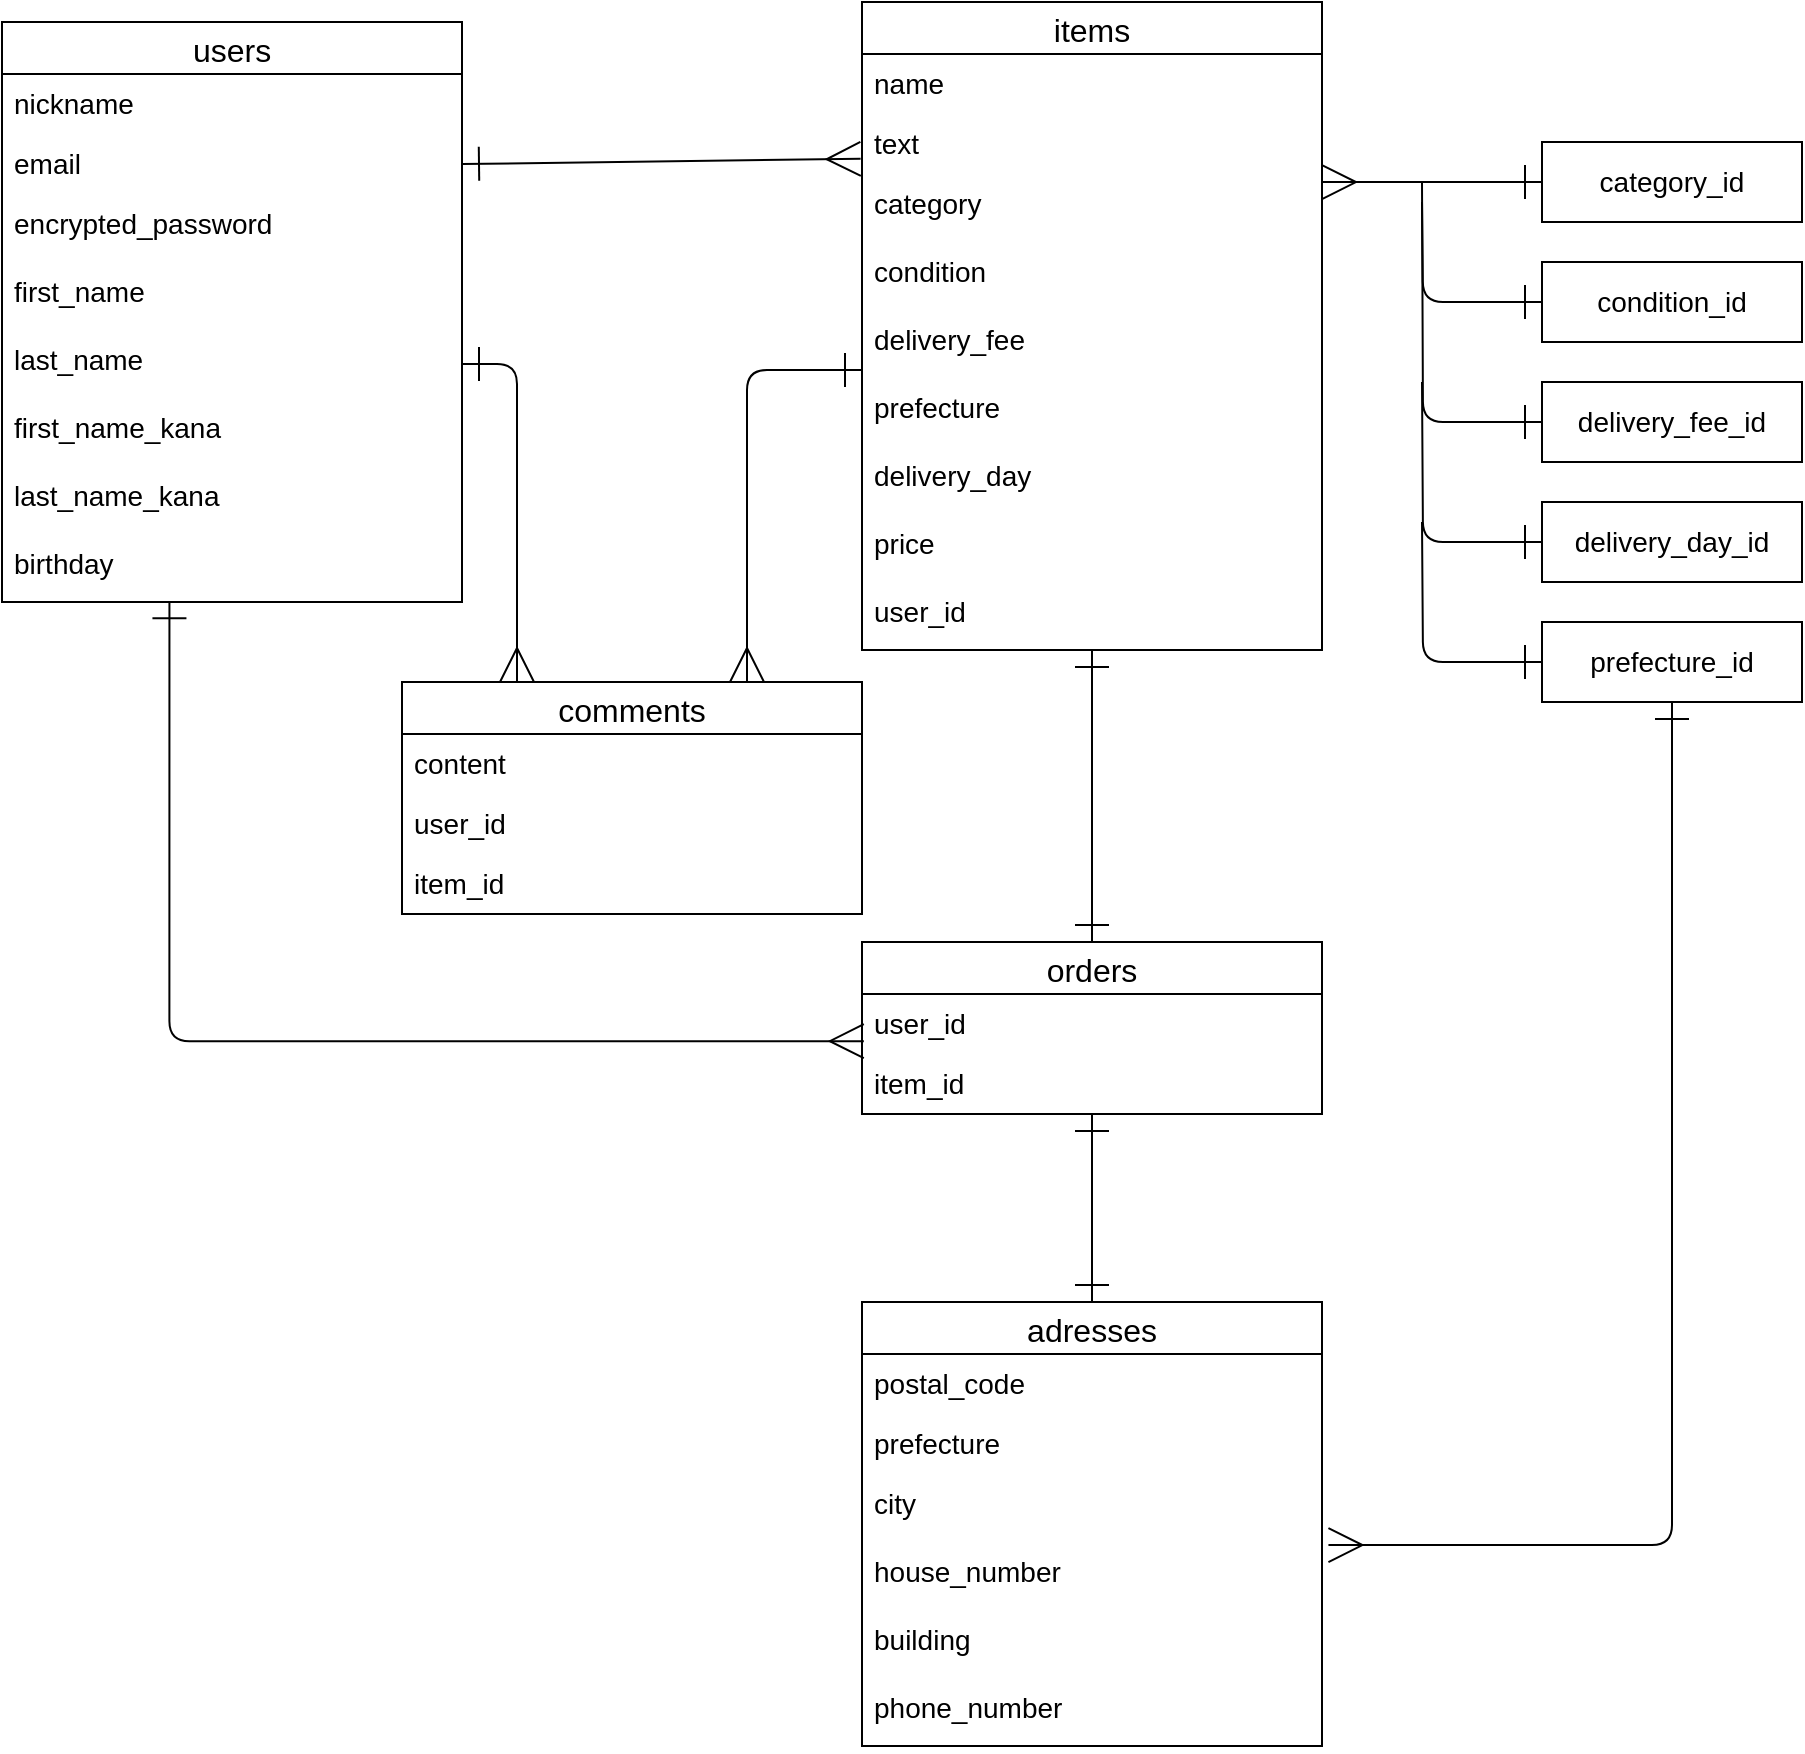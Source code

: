 <mxfile>
    <diagram id="rkTbkB--_cHZVFGT2Wks" name="ページ1">
        <mxGraphModel dx="1189" dy="936" grid="1" gridSize="10" guides="1" tooltips="1" connect="1" arrows="1" fold="1" page="1" pageScale="1" pageWidth="827" pageHeight="1169" math="0" shadow="0">
            <root>
                <mxCell id="0"/>
                <mxCell id="1" parent="0"/>
                <mxCell id="15" value="users" style="swimlane;fontStyle=0;childLayout=stackLayout;horizontal=1;startSize=26;horizontalStack=0;resizeParent=1;resizeParentMax=0;resizeLast=0;collapsible=1;marginBottom=0;align=center;fontSize=16;direction=east;" parent="1" vertex="1">
                    <mxGeometry x="30" y="90" width="230" height="290" as="geometry"/>
                </mxCell>
                <mxCell id="16" value="nickname" style="text;strokeColor=none;fillColor=none;spacingLeft=4;spacingRight=4;overflow=hidden;rotatable=0;points=[[0,0.5],[1,0.5]];portConstraint=eastwest;fontSize=14;" parent="15" vertex="1">
                    <mxGeometry y="26" width="230" height="30" as="geometry"/>
                </mxCell>
                <mxCell id="17" value="email" style="text;strokeColor=none;fillColor=none;spacingLeft=4;spacingRight=4;overflow=hidden;rotatable=0;points=[[0,0.5],[1,0.5]];portConstraint=eastwest;fontSize=14;" parent="15" vertex="1">
                    <mxGeometry y="56" width="230" height="30" as="geometry"/>
                </mxCell>
                <mxCell id="19" value="encrypted_password" style="text;strokeColor=none;fillColor=none;spacingLeft=4;spacingRight=4;overflow=hidden;rotatable=0;points=[[0,0.5],[1,0.5]];portConstraint=eastwest;fontSize=14;" parent="15" vertex="1">
                    <mxGeometry y="86" width="230" height="34" as="geometry"/>
                </mxCell>
                <mxCell id="23" value="first_name" style="text;strokeColor=none;fillColor=none;spacingLeft=4;spacingRight=4;overflow=hidden;rotatable=0;points=[[0,0.5],[1,0.5]];portConstraint=eastwest;fontSize=14;" parent="15" vertex="1">
                    <mxGeometry y="120" width="230" height="34" as="geometry"/>
                </mxCell>
                <mxCell id="22" value="last_name" style="text;strokeColor=none;fillColor=none;spacingLeft=4;spacingRight=4;overflow=hidden;rotatable=0;points=[[0,0.5],[1,0.5]];portConstraint=eastwest;fontSize=14;" parent="15" vertex="1">
                    <mxGeometry y="154" width="230" height="34" as="geometry"/>
                </mxCell>
                <mxCell id="25" value="first_name_kana" style="text;strokeColor=none;fillColor=none;spacingLeft=4;spacingRight=4;overflow=hidden;rotatable=0;points=[[0,0.5],[1,0.5]];portConstraint=eastwest;fontSize=14;" parent="15" vertex="1">
                    <mxGeometry y="188" width="230" height="34" as="geometry"/>
                </mxCell>
                <mxCell id="24" value="last_name_kana" style="text;strokeColor=none;fillColor=none;spacingLeft=4;spacingRight=4;overflow=hidden;rotatable=0;points=[[0,0.5],[1,0.5]];portConstraint=eastwest;fontSize=14;" parent="15" vertex="1">
                    <mxGeometry y="222" width="230" height="34" as="geometry"/>
                </mxCell>
                <mxCell id="26" value="birthday" style="text;strokeColor=none;fillColor=none;spacingLeft=4;spacingRight=4;overflow=hidden;rotatable=0;points=[[0,0.5],[1,0.5]];portConstraint=eastwest;fontSize=14;" vertex="1" parent="15">
                    <mxGeometry y="256" width="230" height="34" as="geometry"/>
                </mxCell>
                <mxCell id="68" style="edgeStyle=none;html=1;entryX=0.5;entryY=0;entryDx=0;entryDy=0;fontSize=14;endArrow=ERone;endFill=0;strokeColor=default;strokeWidth=1;startArrow=ERone;startFill=0;targetPerimeterSpacing=0;endSize=15;jumpSize=8;startSize=15;" edge="1" parent="1" source="48" target="59">
                    <mxGeometry relative="1" as="geometry"/>
                </mxCell>
                <mxCell id="48" value="items" style="swimlane;fontStyle=0;childLayout=stackLayout;horizontal=1;startSize=26;horizontalStack=0;resizeParent=1;resizeParentMax=0;resizeLast=0;collapsible=1;marginBottom=0;align=center;fontSize=16;direction=east;" vertex="1" parent="1">
                    <mxGeometry x="460" y="80" width="230" height="324" as="geometry"/>
                </mxCell>
                <mxCell id="49" value="name" style="text;strokeColor=none;fillColor=none;spacingLeft=4;spacingRight=4;overflow=hidden;rotatable=0;points=[[0,0.5],[1,0.5]];portConstraint=eastwest;fontSize=14;" vertex="1" parent="48">
                    <mxGeometry y="26" width="230" height="30" as="geometry"/>
                </mxCell>
                <mxCell id="50" value="text" style="text;strokeColor=none;fillColor=none;spacingLeft=4;spacingRight=4;overflow=hidden;rotatable=0;points=[[0,0.5],[1,0.5]];portConstraint=eastwest;fontSize=14;" vertex="1" parent="48">
                    <mxGeometry y="56" width="230" height="30" as="geometry"/>
                </mxCell>
                <mxCell id="51" value="category" style="text;strokeColor=none;fillColor=none;spacingLeft=4;spacingRight=4;overflow=hidden;rotatable=0;points=[[0,0.5],[1,0.5]];portConstraint=eastwest;fontSize=14;" vertex="1" parent="48">
                    <mxGeometry y="86" width="230" height="34" as="geometry"/>
                </mxCell>
                <mxCell id="52" value="condition" style="text;strokeColor=none;fillColor=none;spacingLeft=4;spacingRight=4;overflow=hidden;rotatable=0;points=[[0,0.5],[1,0.5]];portConstraint=eastwest;fontSize=14;" vertex="1" parent="48">
                    <mxGeometry y="120" width="230" height="34" as="geometry"/>
                </mxCell>
                <mxCell id="53" value="delivery_fee" style="text;strokeColor=none;fillColor=none;spacingLeft=4;spacingRight=4;overflow=hidden;rotatable=0;points=[[0,0.5],[1,0.5]];portConstraint=eastwest;fontSize=14;" vertex="1" parent="48">
                    <mxGeometry y="154" width="230" height="34" as="geometry"/>
                </mxCell>
                <mxCell id="54" value="prefecture " style="text;strokeColor=none;fillColor=none;spacingLeft=4;spacingRight=4;overflow=hidden;rotatable=0;points=[[0,0.5],[1,0.5]];portConstraint=eastwest;fontSize=14;" vertex="1" parent="48">
                    <mxGeometry y="188" width="230" height="34" as="geometry"/>
                </mxCell>
                <mxCell id="55" value="delivery_day" style="text;strokeColor=none;fillColor=none;spacingLeft=4;spacingRight=4;overflow=hidden;rotatable=0;points=[[0,0.5],[1,0.5]];portConstraint=eastwest;fontSize=14;" vertex="1" parent="48">
                    <mxGeometry y="222" width="230" height="34" as="geometry"/>
                </mxCell>
                <mxCell id="56" value="price" style="text;strokeColor=none;fillColor=none;spacingLeft=4;spacingRight=4;overflow=hidden;rotatable=0;points=[[0,0.5],[1,0.5]];portConstraint=eastwest;fontSize=14;" vertex="1" parent="48">
                    <mxGeometry y="256" width="230" height="34" as="geometry"/>
                </mxCell>
                <mxCell id="57" value="user_id" style="text;strokeColor=none;fillColor=none;spacingLeft=4;spacingRight=4;overflow=hidden;rotatable=0;points=[[0,0.5],[1,0.5]];portConstraint=eastwest;fontSize=14;" vertex="1" parent="48">
                    <mxGeometry y="290" width="230" height="34" as="geometry"/>
                </mxCell>
                <mxCell id="58" style="html=1;entryX=-0.003;entryY=0.747;entryDx=0;entryDy=0;entryPerimeter=0;fontSize=14;endArrow=ERmany;endFill=0;strokeWidth=1;strokeColor=default;startArrow=ERone;startFill=0;startSize=15;endSize=15;exitX=1;exitY=0.5;exitDx=0;exitDy=0;" edge="1" parent="1" source="17" target="50">
                    <mxGeometry relative="1" as="geometry"/>
                </mxCell>
                <mxCell id="79" style="edgeStyle=none;jumpSize=8;html=1;entryX=0.5;entryY=0;entryDx=0;entryDy=0;fontSize=14;startArrow=ERone;startFill=0;endArrow=ERone;endFill=0;startSize=15;endSize=15;targetPerimeterSpacing=0;strokeColor=default;strokeWidth=1;" edge="1" parent="1" source="59" target="69">
                    <mxGeometry relative="1" as="geometry"/>
                </mxCell>
                <mxCell id="59" value="orders" style="swimlane;fontStyle=0;childLayout=stackLayout;horizontal=1;startSize=26;horizontalStack=0;resizeParent=1;resizeParentMax=0;resizeLast=0;collapsible=1;marginBottom=0;align=center;fontSize=16;direction=east;" vertex="1" parent="1">
                    <mxGeometry x="460" y="550" width="230" height="86" as="geometry"/>
                </mxCell>
                <mxCell id="60" value="user_id" style="text;strokeColor=none;fillColor=none;spacingLeft=4;spacingRight=4;overflow=hidden;rotatable=0;points=[[0,0.5],[1,0.5]];portConstraint=eastwest;fontSize=14;" vertex="1" parent="59">
                    <mxGeometry y="26" width="230" height="30" as="geometry"/>
                </mxCell>
                <mxCell id="61" value="item_id" style="text;strokeColor=none;fillColor=none;spacingLeft=4;spacingRight=4;overflow=hidden;rotatable=0;points=[[0,0.5],[1,0.5]];portConstraint=eastwest;fontSize=14;" vertex="1" parent="59">
                    <mxGeometry y="56" width="230" height="30" as="geometry"/>
                </mxCell>
                <mxCell id="69" value="adresses" style="swimlane;fontStyle=0;childLayout=stackLayout;horizontal=1;startSize=26;horizontalStack=0;resizeParent=1;resizeParentMax=0;resizeLast=0;collapsible=1;marginBottom=0;align=center;fontSize=16;direction=east;" vertex="1" parent="1">
                    <mxGeometry x="460" y="730" width="230" height="222" as="geometry"/>
                </mxCell>
                <mxCell id="70" value="postal_code" style="text;strokeColor=none;fillColor=none;spacingLeft=4;spacingRight=4;overflow=hidden;rotatable=0;points=[[0,0.5],[1,0.5]];portConstraint=eastwest;fontSize=14;" vertex="1" parent="69">
                    <mxGeometry y="26" width="230" height="30" as="geometry"/>
                </mxCell>
                <mxCell id="71" value="prefecture" style="text;strokeColor=none;fillColor=none;spacingLeft=4;spacingRight=4;overflow=hidden;rotatable=0;points=[[0,0.5],[1,0.5]];portConstraint=eastwest;fontSize=14;" vertex="1" parent="69">
                    <mxGeometry y="56" width="230" height="30" as="geometry"/>
                </mxCell>
                <mxCell id="72" value="city" style="text;strokeColor=none;fillColor=none;spacingLeft=4;spacingRight=4;overflow=hidden;rotatable=0;points=[[0,0.5],[1,0.5]];portConstraint=eastwest;fontSize=14;" vertex="1" parent="69">
                    <mxGeometry y="86" width="230" height="34" as="geometry"/>
                </mxCell>
                <mxCell id="73" value="house_number" style="text;strokeColor=none;fillColor=none;spacingLeft=4;spacingRight=4;overflow=hidden;rotatable=0;points=[[0,0.5],[1,0.5]];portConstraint=eastwest;fontSize=14;" vertex="1" parent="69">
                    <mxGeometry y="120" width="230" height="34" as="geometry"/>
                </mxCell>
                <mxCell id="74" value="building" style="text;strokeColor=none;fillColor=none;spacingLeft=4;spacingRight=4;overflow=hidden;rotatable=0;points=[[0,0.5],[1,0.5]];portConstraint=eastwest;fontSize=14;" vertex="1" parent="69">
                    <mxGeometry y="154" width="230" height="34" as="geometry"/>
                </mxCell>
                <mxCell id="75" value="phone_number" style="text;strokeColor=none;fillColor=none;spacingLeft=4;spacingRight=4;overflow=hidden;rotatable=0;points=[[0,0.5],[1,0.5]];portConstraint=eastwest;fontSize=14;" vertex="1" parent="69">
                    <mxGeometry y="188" width="230" height="34" as="geometry"/>
                </mxCell>
                <mxCell id="80" style="edgeStyle=orthogonalEdgeStyle;jumpSize=8;html=1;entryX=0;entryY=0.5;entryDx=0;entryDy=0;fontSize=14;startArrow=ERone;startFill=0;endArrow=ERone;endFill=0;startSize=15;endSize=15;targetPerimeterSpacing=0;strokeColor=none;strokeWidth=1;" edge="1" parent="1" source="26" target="60">
                    <mxGeometry relative="1" as="geometry"/>
                </mxCell>
                <mxCell id="81" style="edgeStyle=orthogonalEdgeStyle;jumpSize=8;html=1;entryX=0.004;entryY=0.787;entryDx=0;entryDy=0;entryPerimeter=0;fontSize=14;startArrow=ERone;startFill=0;endArrow=ERmany;endFill=0;startSize=15;endSize=15;targetPerimeterSpacing=0;strokeColor=default;strokeWidth=1;exitX=0.364;exitY=0.988;exitDx=0;exitDy=0;exitPerimeter=0;" edge="1" parent="1" source="26" target="60">
                    <mxGeometry relative="1" as="geometry">
                        <mxPoint x="160" y="390" as="sourcePoint"/>
                    </mxGeometry>
                </mxCell>
                <mxCell id="82" value="comments" style="swimlane;fontStyle=0;childLayout=stackLayout;horizontal=1;startSize=26;horizontalStack=0;resizeParent=1;resizeParentMax=0;resizeLast=0;collapsible=1;marginBottom=0;align=center;fontSize=16;direction=east;" vertex="1" parent="1">
                    <mxGeometry x="230" y="420" width="230" height="116" as="geometry"/>
                </mxCell>
                <mxCell id="83" value="content" style="text;strokeColor=none;fillColor=none;spacingLeft=4;spacingRight=4;overflow=hidden;rotatable=0;points=[[0,0.5],[1,0.5]];portConstraint=eastwest;fontSize=14;" vertex="1" parent="82">
                    <mxGeometry y="26" width="230" height="30" as="geometry"/>
                </mxCell>
                <mxCell id="85" value="user_id" style="text;strokeColor=none;fillColor=none;spacingLeft=4;spacingRight=4;overflow=hidden;rotatable=0;points=[[0,0.5],[1,0.5]];portConstraint=eastwest;fontSize=14;" vertex="1" parent="82">
                    <mxGeometry y="56" width="230" height="30" as="geometry"/>
                </mxCell>
                <mxCell id="84" value="item_id" style="text;strokeColor=none;fillColor=none;spacingLeft=4;spacingRight=4;overflow=hidden;rotatable=0;points=[[0,0.5],[1,0.5]];portConstraint=eastwest;fontSize=14;" vertex="1" parent="82">
                    <mxGeometry y="86" width="230" height="30" as="geometry"/>
                </mxCell>
                <mxCell id="87" style="edgeStyle=orthogonalEdgeStyle;jumpSize=8;html=1;fontSize=14;startArrow=ERone;startFill=0;endArrow=ERmany;endFill=0;startSize=15;endSize=15;targetPerimeterSpacing=0;strokeColor=default;strokeWidth=1;entryX=0.25;entryY=0;entryDx=0;entryDy=0;" edge="1" parent="1" source="22" target="82">
                    <mxGeometry relative="1" as="geometry">
                        <mxPoint x="360" y="420" as="targetPoint"/>
                    </mxGeometry>
                </mxCell>
                <mxCell id="88" style="edgeStyle=orthogonalEdgeStyle;jumpSize=8;html=1;fontSize=14;startArrow=ERone;startFill=0;endArrow=ERmany;endFill=0;startSize=15;endSize=15;targetPerimeterSpacing=0;strokeColor=default;strokeWidth=1;entryX=0.75;entryY=0;entryDx=0;entryDy=0;" edge="1" parent="1" target="82">
                    <mxGeometry relative="1" as="geometry">
                        <mxPoint x="460" y="264" as="sourcePoint"/>
                        <mxPoint x="479" y="430" as="targetPoint"/>
                        <Array as="points">
                            <mxPoint x="403" y="264"/>
                        </Array>
                    </mxGeometry>
                </mxCell>
                <mxCell id="97" style="edgeStyle=orthogonalEdgeStyle;jumpSize=8;html=1;entryX=1;entryY=0.118;entryDx=0;entryDy=0;entryPerimeter=0;fontSize=14;startArrow=ERone;startFill=0;endArrow=ERmany;endFill=0;startSize=15;endSize=15;targetPerimeterSpacing=0;strokeColor=default;strokeWidth=1;" edge="1" parent="1" source="89" target="51">
                    <mxGeometry relative="1" as="geometry"/>
                </mxCell>
                <mxCell id="89" value="category_id" style="whiteSpace=wrap;html=1;align=center;fontSize=14;" vertex="1" parent="1">
                    <mxGeometry x="800" y="150" width="130" height="40" as="geometry"/>
                </mxCell>
                <mxCell id="102" style="edgeStyle=orthogonalEdgeStyle;jumpSize=8;html=1;fontSize=14;startArrow=ERone;startFill=0;endArrow=none;endFill=0;startSize=15;endSize=15;targetPerimeterSpacing=0;strokeColor=default;strokeWidth=1;" edge="1" parent="1" source="90">
                    <mxGeometry relative="1" as="geometry">
                        <mxPoint x="740" y="180" as="targetPoint"/>
                    </mxGeometry>
                </mxCell>
                <mxCell id="90" value="condition_id" style="whiteSpace=wrap;html=1;align=center;fontSize=14;" vertex="1" parent="1">
                    <mxGeometry x="800" y="210" width="130" height="40" as="geometry"/>
                </mxCell>
                <mxCell id="101" style="edgeStyle=orthogonalEdgeStyle;jumpSize=8;html=1;fontSize=14;startArrow=ERone;startFill=0;endArrow=none;endFill=0;startSize=15;endSize=15;targetPerimeterSpacing=0;strokeColor=default;strokeWidth=1;" edge="1" parent="1" source="91">
                    <mxGeometry relative="1" as="geometry">
                        <mxPoint x="740" y="170" as="targetPoint"/>
                    </mxGeometry>
                </mxCell>
                <mxCell id="91" value="delivery_fee_id" style="whiteSpace=wrap;html=1;align=center;fontSize=14;" vertex="1" parent="1">
                    <mxGeometry x="800" y="270" width="130" height="40" as="geometry"/>
                </mxCell>
                <mxCell id="104" style="edgeStyle=orthogonalEdgeStyle;jumpSize=8;html=1;fontSize=14;startArrow=ERone;startFill=0;endArrow=none;endFill=0;startSize=15;endSize=15;targetPerimeterSpacing=0;strokeColor=default;strokeWidth=1;" edge="1" parent="1" source="92">
                    <mxGeometry relative="1" as="geometry">
                        <mxPoint x="740" y="340" as="targetPoint"/>
                    </mxGeometry>
                </mxCell>
                <mxCell id="105" style="edgeStyle=orthogonalEdgeStyle;jumpSize=8;html=1;fontSize=14;startArrow=ERone;startFill=0;endArrow=ERmany;endFill=0;startSize=15;endSize=15;targetPerimeterSpacing=0;strokeColor=default;strokeWidth=1;entryX=1.014;entryY=1.045;entryDx=0;entryDy=0;entryPerimeter=0;" edge="1" parent="1" source="92" target="72">
                    <mxGeometry relative="1" as="geometry">
                        <mxPoint x="740" y="740" as="targetPoint"/>
                    </mxGeometry>
                </mxCell>
                <mxCell id="92" value="prefecture_id" style="whiteSpace=wrap;html=1;align=center;fontSize=14;" vertex="1" parent="1">
                    <mxGeometry x="800" y="390" width="130" height="40" as="geometry"/>
                </mxCell>
                <mxCell id="103" style="edgeStyle=orthogonalEdgeStyle;jumpSize=8;html=1;fontSize=14;startArrow=ERone;startFill=0;endArrow=none;endFill=0;startSize=15;endSize=15;targetPerimeterSpacing=0;strokeColor=default;strokeWidth=1;" edge="1" parent="1" source="93">
                    <mxGeometry relative="1" as="geometry">
                        <mxPoint x="740" y="270" as="targetPoint"/>
                    </mxGeometry>
                </mxCell>
                <mxCell id="93" value="delivery_day_id" style="whiteSpace=wrap;html=1;align=center;fontSize=14;" vertex="1" parent="1">
                    <mxGeometry x="800" y="330" width="130" height="40" as="geometry"/>
                </mxCell>
            </root>
        </mxGraphModel>
    </diagram>
</mxfile>